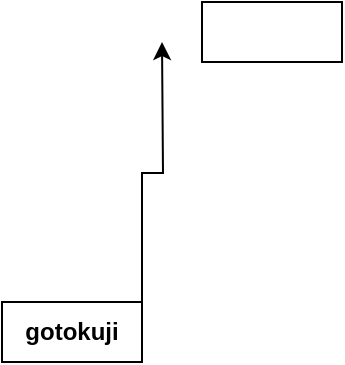<mxfile version="16.6.4" type="github">
  <diagram id="Ncu6DC8bcNuDE8dqbG5p" name="Page-1">
    <mxGraphModel dx="1401" dy="769" grid="1" gridSize="10" guides="1" tooltips="1" connect="1" arrows="1" fold="1" page="1" pageScale="1" pageWidth="827" pageHeight="1169" math="0" shadow="0">
      <root>
        <mxCell id="0" />
        <mxCell id="1" parent="0" />
        <mxCell id="adwV9YsxiGLbg9zO618Z-2" style="edgeStyle=orthogonalEdgeStyle;rounded=0;orthogonalLoop=1;jettySize=auto;html=1;exitX=1;exitY=0;exitDx=0;exitDy=0;" edge="1" parent="1" source="adwV9YsxiGLbg9zO618Z-1">
          <mxGeometry relative="1" as="geometry">
            <mxPoint x="120" y="90" as="targetPoint" />
          </mxGeometry>
        </mxCell>
        <mxCell id="adwV9YsxiGLbg9zO618Z-1" value="gotokuji" style="rounded=0;whiteSpace=wrap;html=1;fontStyle=1" vertex="1" parent="1">
          <mxGeometry x="40" y="220" width="70" height="30" as="geometry" />
        </mxCell>
        <mxCell id="adwV9YsxiGLbg9zO618Z-4" value="" style="rounded=0;whiteSpace=wrap;html=1;" vertex="1" parent="1">
          <mxGeometry x="140" y="70" width="70" height="30" as="geometry" />
        </mxCell>
      </root>
    </mxGraphModel>
  </diagram>
</mxfile>
